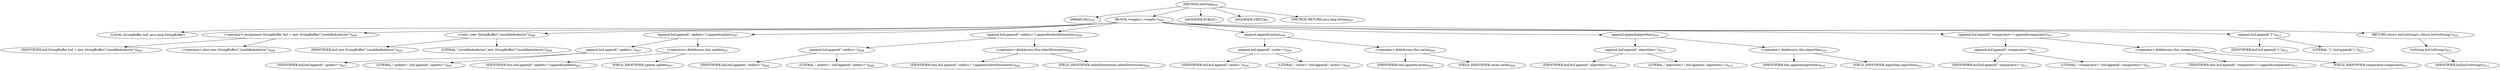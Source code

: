 digraph "toString" {  
"895" [label = <(METHOD,toString)<SUB>605</SUB>> ]
"896" [label = <(PARAM,this)<SUB>605</SUB>> ]
"897" [label = <(BLOCK,&lt;empty&gt;,&lt;empty&gt;)<SUB>605</SUB>> ]
"44" [label = <(LOCAL,StringBuffer buf: java.lang.StringBuffer)> ]
"898" [label = <(&lt;operator&gt;.assignment,StringBuffer buf = new StringBuffer(&quot;{modifiedselector&quot;))<SUB>606</SUB>> ]
"899" [label = <(IDENTIFIER,buf,StringBuffer buf = new StringBuffer(&quot;{modifiedselector&quot;))<SUB>606</SUB>> ]
"900" [label = <(&lt;operator&gt;.alloc,new StringBuffer(&quot;{modifiedselector&quot;))<SUB>606</SUB>> ]
"901" [label = <(&lt;init&gt;,new StringBuffer(&quot;{modifiedselector&quot;))<SUB>606</SUB>> ]
"43" [label = <(IDENTIFIER,buf,new StringBuffer(&quot;{modifiedselector&quot;))<SUB>606</SUB>> ]
"902" [label = <(LITERAL,&quot;{modifiedselector&quot;,new StringBuffer(&quot;{modifiedselector&quot;))<SUB>606</SUB>> ]
"903" [label = <(append,buf.append(&quot; update=&quot;).append(update))<SUB>607</SUB>> ]
"904" [label = <(append,buf.append(&quot; update=&quot;))<SUB>607</SUB>> ]
"905" [label = <(IDENTIFIER,buf,buf.append(&quot; update=&quot;))<SUB>607</SUB>> ]
"906" [label = <(LITERAL,&quot; update=&quot;,buf.append(&quot; update=&quot;))<SUB>607</SUB>> ]
"907" [label = <(&lt;operator&gt;.fieldAccess,this.update)<SUB>607</SUB>> ]
"908" [label = <(IDENTIFIER,this,buf.append(&quot; update=&quot;).append(update))<SUB>607</SUB>> ]
"909" [label = <(FIELD_IDENTIFIER,update,update)<SUB>607</SUB>> ]
"910" [label = <(append,buf.append(&quot; seldirs=&quot;).append(selectDirectories))<SUB>608</SUB>> ]
"911" [label = <(append,buf.append(&quot; seldirs=&quot;))<SUB>608</SUB>> ]
"912" [label = <(IDENTIFIER,buf,buf.append(&quot; seldirs=&quot;))<SUB>608</SUB>> ]
"913" [label = <(LITERAL,&quot; seldirs=&quot;,buf.append(&quot; seldirs=&quot;))<SUB>608</SUB>> ]
"914" [label = <(&lt;operator&gt;.fieldAccess,this.selectDirectories)<SUB>608</SUB>> ]
"915" [label = <(IDENTIFIER,this,buf.append(&quot; seldirs=&quot;).append(selectDirectories))<SUB>608</SUB>> ]
"916" [label = <(FIELD_IDENTIFIER,selectDirectories,selectDirectories)<SUB>608</SUB>> ]
"917" [label = <(append,append(cache))<SUB>609</SUB>> ]
"918" [label = <(append,buf.append(&quot; cache=&quot;))<SUB>609</SUB>> ]
"919" [label = <(IDENTIFIER,buf,buf.append(&quot; cache=&quot;))<SUB>609</SUB>> ]
"920" [label = <(LITERAL,&quot; cache=&quot;,buf.append(&quot; cache=&quot;))<SUB>609</SUB>> ]
"921" [label = <(&lt;operator&gt;.fieldAccess,this.cache)<SUB>609</SUB>> ]
"922" [label = <(IDENTIFIER,this,append(cache))<SUB>609</SUB>> ]
"923" [label = <(FIELD_IDENTIFIER,cache,cache)<SUB>609</SUB>> ]
"924" [label = <(append,append(algorithm))<SUB>610</SUB>> ]
"925" [label = <(append,buf.append(&quot; algorithm=&quot;))<SUB>610</SUB>> ]
"926" [label = <(IDENTIFIER,buf,buf.append(&quot; algorithm=&quot;))<SUB>610</SUB>> ]
"927" [label = <(LITERAL,&quot; algorithm=&quot;,buf.append(&quot; algorithm=&quot;))<SUB>610</SUB>> ]
"928" [label = <(&lt;operator&gt;.fieldAccess,this.algorithm)<SUB>610</SUB>> ]
"929" [label = <(IDENTIFIER,this,append(algorithm))<SUB>610</SUB>> ]
"930" [label = <(FIELD_IDENTIFIER,algorithm,algorithm)<SUB>610</SUB>> ]
"931" [label = <(append,buf.append(&quot; comparator=&quot;).append(comparator))<SUB>611</SUB>> ]
"932" [label = <(append,buf.append(&quot; comparator=&quot;))<SUB>611</SUB>> ]
"933" [label = <(IDENTIFIER,buf,buf.append(&quot; comparator=&quot;))<SUB>611</SUB>> ]
"934" [label = <(LITERAL,&quot; comparator=&quot;,buf.append(&quot; comparator=&quot;))<SUB>611</SUB>> ]
"935" [label = <(&lt;operator&gt;.fieldAccess,this.comparator)<SUB>611</SUB>> ]
"936" [label = <(IDENTIFIER,this,buf.append(&quot; comparator=&quot;).append(comparator))<SUB>611</SUB>> ]
"937" [label = <(FIELD_IDENTIFIER,comparator,comparator)<SUB>611</SUB>> ]
"938" [label = <(append,buf.append(&quot;}&quot;))<SUB>612</SUB>> ]
"939" [label = <(IDENTIFIER,buf,buf.append(&quot;}&quot;))<SUB>612</SUB>> ]
"940" [label = <(LITERAL,&quot;}&quot;,buf.append(&quot;}&quot;))<SUB>612</SUB>> ]
"941" [label = <(RETURN,return buf.toString();,return buf.toString();)<SUB>613</SUB>> ]
"942" [label = <(toString,buf.toString())<SUB>613</SUB>> ]
"943" [label = <(IDENTIFIER,buf,buf.toString())<SUB>613</SUB>> ]
"944" [label = <(MODIFIER,PUBLIC)> ]
"945" [label = <(MODIFIER,VIRTUAL)> ]
"946" [label = <(METHOD_RETURN,java.lang.String)<SUB>605</SUB>> ]
  "895" -> "896" 
  "895" -> "897" 
  "895" -> "944" 
  "895" -> "945" 
  "895" -> "946" 
  "897" -> "44" 
  "897" -> "898" 
  "897" -> "901" 
  "897" -> "903" 
  "897" -> "910" 
  "897" -> "917" 
  "897" -> "924" 
  "897" -> "931" 
  "897" -> "938" 
  "897" -> "941" 
  "898" -> "899" 
  "898" -> "900" 
  "901" -> "43" 
  "901" -> "902" 
  "903" -> "904" 
  "903" -> "907" 
  "904" -> "905" 
  "904" -> "906" 
  "907" -> "908" 
  "907" -> "909" 
  "910" -> "911" 
  "910" -> "914" 
  "911" -> "912" 
  "911" -> "913" 
  "914" -> "915" 
  "914" -> "916" 
  "917" -> "918" 
  "917" -> "921" 
  "918" -> "919" 
  "918" -> "920" 
  "921" -> "922" 
  "921" -> "923" 
  "924" -> "925" 
  "924" -> "928" 
  "925" -> "926" 
  "925" -> "927" 
  "928" -> "929" 
  "928" -> "930" 
  "931" -> "932" 
  "931" -> "935" 
  "932" -> "933" 
  "932" -> "934" 
  "935" -> "936" 
  "935" -> "937" 
  "938" -> "939" 
  "938" -> "940" 
  "941" -> "942" 
  "942" -> "943" 
}
